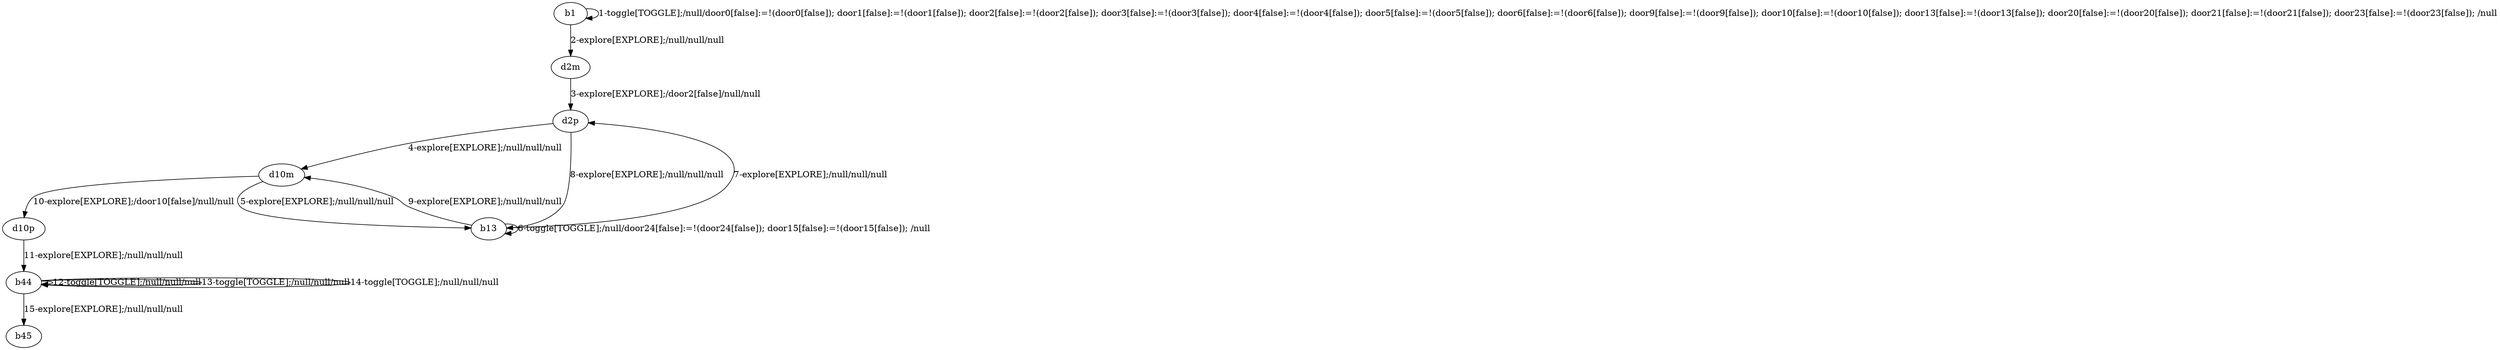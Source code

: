 # Total number of goals covered by this test: 2
# b13 --> b13
# b44 --> b45

digraph g {
"b1" -> "b1" [label = "1-toggle[TOGGLE];/null/door0[false]:=!(door0[false]); door1[false]:=!(door1[false]); door2[false]:=!(door2[false]); door3[false]:=!(door3[false]); door4[false]:=!(door4[false]); door5[false]:=!(door5[false]); door6[false]:=!(door6[false]); door9[false]:=!(door9[false]); door10[false]:=!(door10[false]); door13[false]:=!(door13[false]); door20[false]:=!(door20[false]); door21[false]:=!(door21[false]); door23[false]:=!(door23[false]); /null"];
"b1" -> "d2m" [label = "2-explore[EXPLORE];/null/null/null"];
"d2m" -> "d2p" [label = "3-explore[EXPLORE];/door2[false]/null/null"];
"d2p" -> "d10m" [label = "4-explore[EXPLORE];/null/null/null"];
"d10m" -> "b13" [label = "5-explore[EXPLORE];/null/null/null"];
"b13" -> "b13" [label = "6-toggle[TOGGLE];/null/door24[false]:=!(door24[false]); door15[false]:=!(door15[false]); /null"];
"b13" -> "d2p" [label = "7-explore[EXPLORE];/null/null/null"];
"d2p" -> "b13" [label = "8-explore[EXPLORE];/null/null/null"];
"b13" -> "d10m" [label = "9-explore[EXPLORE];/null/null/null"];
"d10m" -> "d10p" [label = "10-explore[EXPLORE];/door10[false]/null/null"];
"d10p" -> "b44" [label = "11-explore[EXPLORE];/null/null/null"];
"b44" -> "b44" [label = "12-toggle[TOGGLE];/null/null/null"];
"b44" -> "b44" [label = "13-toggle[TOGGLE];/null/null/null"];
"b44" -> "b44" [label = "14-toggle[TOGGLE];/null/null/null"];
"b44" -> "b45" [label = "15-explore[EXPLORE];/null/null/null"];
}